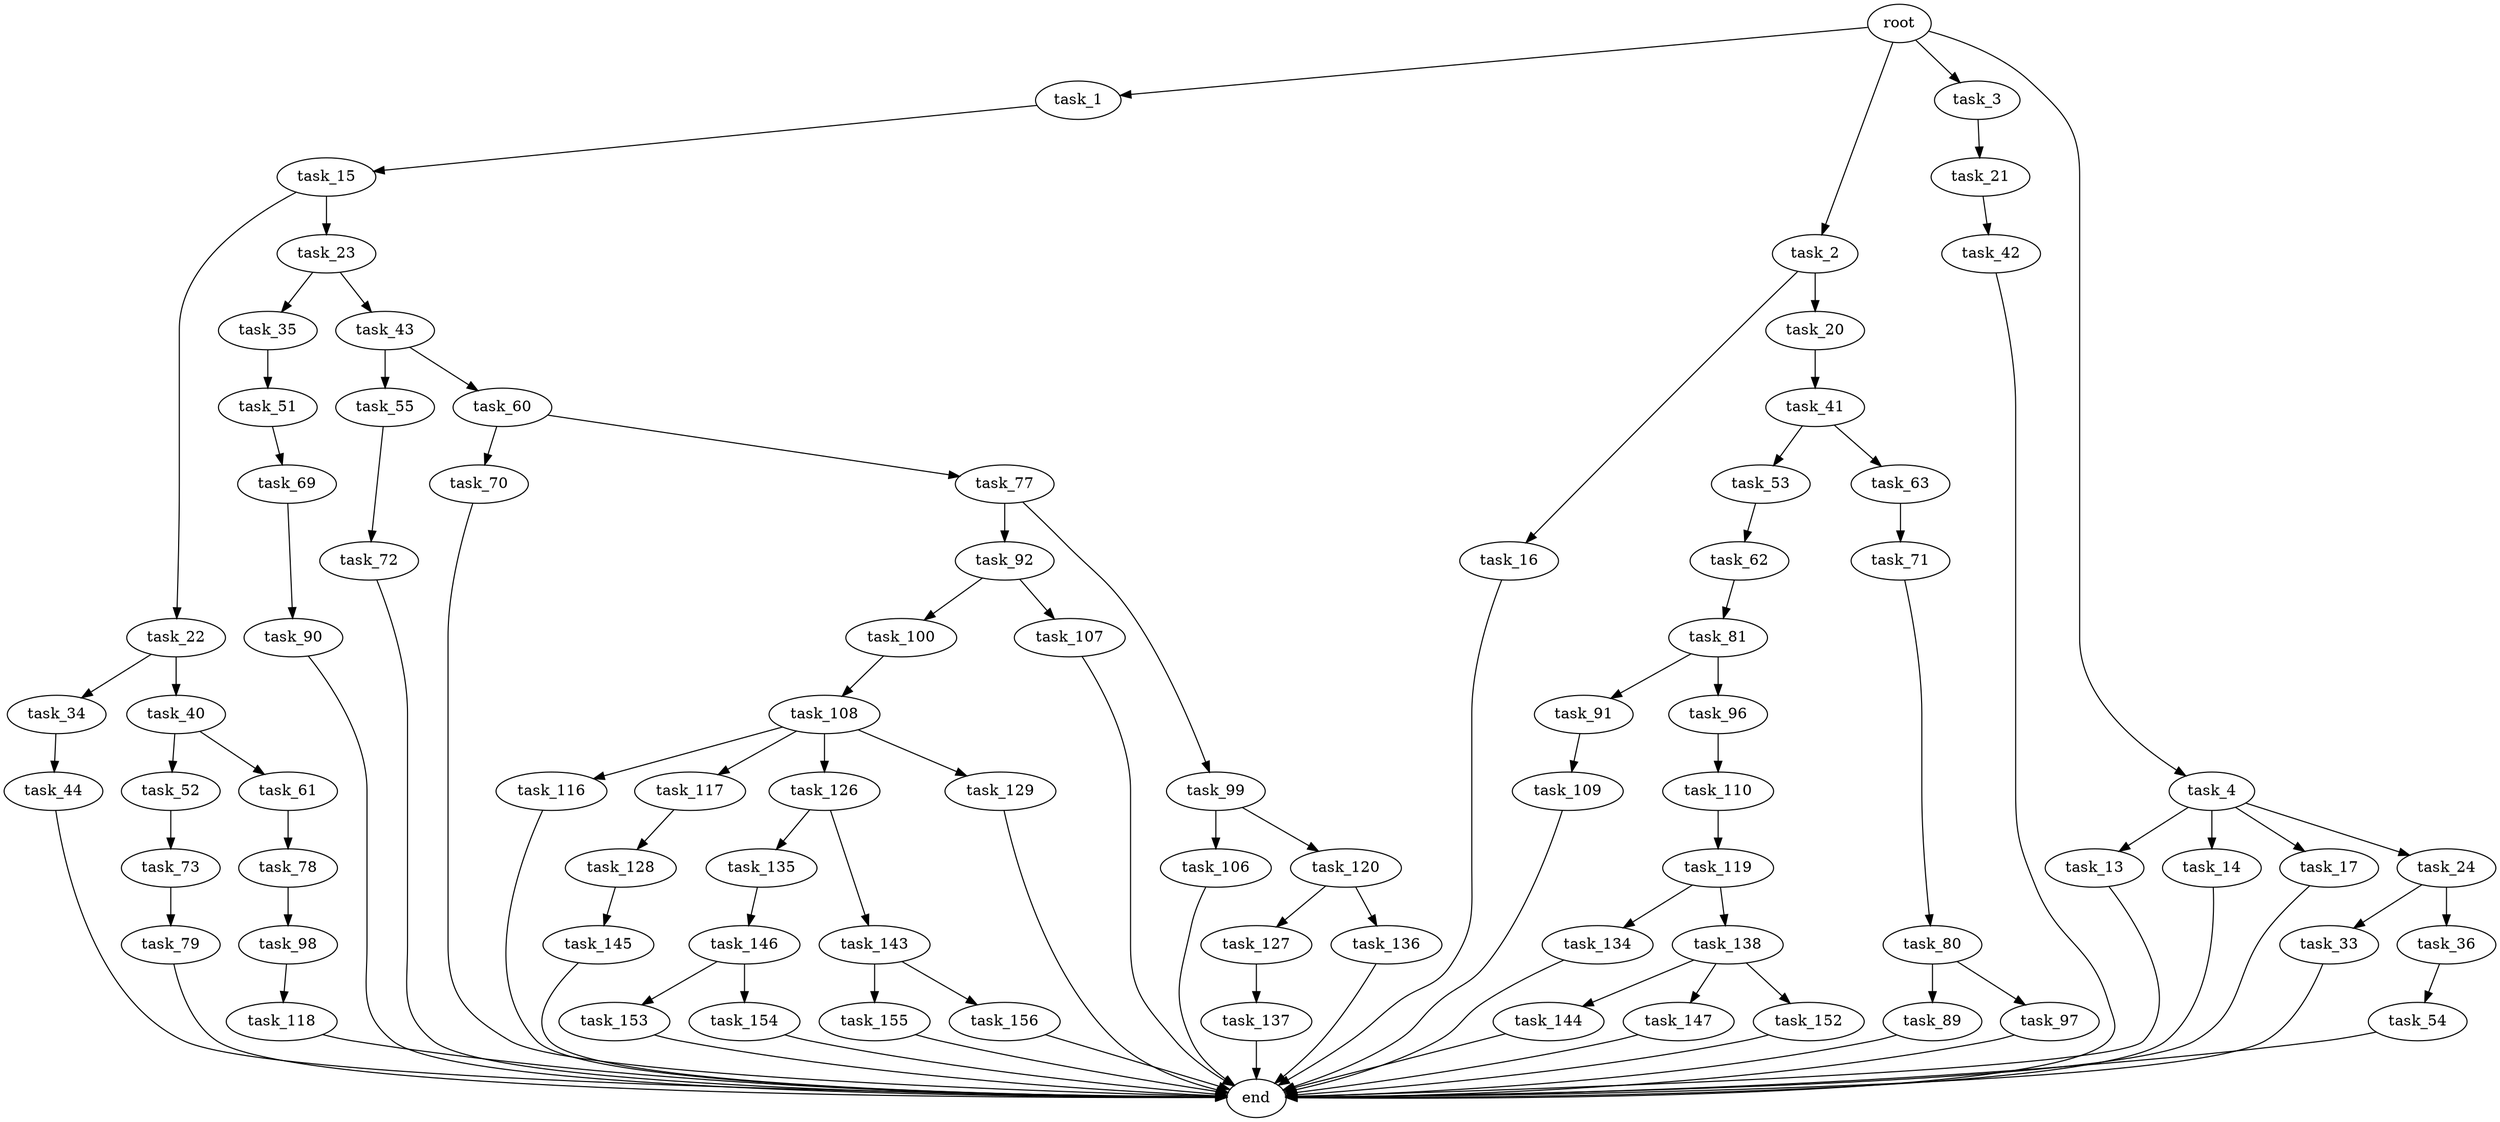 digraph G {
  root [size="0.000000"];
  task_1 [size="236838143100.000000"];
  task_2 [size="707531337708.000000"];
  task_3 [size="549755813888.000000"];
  task_4 [size="5141400197.000000"];
  task_15 [size="68719476736.000000"];
  task_16 [size="3098135967.000000"];
  task_20 [size="316007299110.000000"];
  task_21 [size="16613082607.000000"];
  task_13 [size="231928233984.000000"];
  task_14 [size="1073741824000.000000"];
  task_17 [size="549755813888.000000"];
  task_24 [size="2122666403.000000"];
  end [size="0.000000"];
  task_22 [size="5698415384.000000"];
  task_23 [size="51782210615.000000"];
  task_41 [size="247933807868.000000"];
  task_42 [size="1468265826.000000"];
  task_34 [size="549755813888.000000"];
  task_40 [size="782757789696.000000"];
  task_35 [size="578076308.000000"];
  task_43 [size="608284985.000000"];
  task_33 [size="15406049264.000000"];
  task_36 [size="31441393153.000000"];
  task_44 [size="370364616141.000000"];
  task_51 [size="368293445632.000000"];
  task_54 [size="3956303447.000000"];
  task_52 [size="358506802265.000000"];
  task_61 [size="782757789696.000000"];
  task_53 [size="46094754240.000000"];
  task_63 [size="3528917434.000000"];
  task_55 [size="109744545527.000000"];
  task_60 [size="8589934592.000000"];
  task_69 [size="145499381595.000000"];
  task_73 [size="161211166882.000000"];
  task_62 [size="1073741824000.000000"];
  task_72 [size="6113871810.000000"];
  task_70 [size="27332115108.000000"];
  task_77 [size="39953655706.000000"];
  task_78 [size="8220757045.000000"];
  task_81 [size="549755813888.000000"];
  task_71 [size="134217728000.000000"];
  task_90 [size="8023991722.000000"];
  task_80 [size="20504970784.000000"];
  task_79 [size="68719476736.000000"];
  task_92 [size="275394330771.000000"];
  task_99 [size="17137420687.000000"];
  task_98 [size="438201025912.000000"];
  task_89 [size="16960542281.000000"];
  task_97 [size="368293445632.000000"];
  task_91 [size="4057272822.000000"];
  task_96 [size="206383571305.000000"];
  task_109 [size="1073741824000.000000"];
  task_100 [size="14408963202.000000"];
  task_107 [size="134217728000.000000"];
  task_110 [size="140467298607.000000"];
  task_118 [size="1011954980416.000000"];
  task_106 [size="607442003089.000000"];
  task_120 [size="21968326342.000000"];
  task_108 [size="275288617824.000000"];
  task_116 [size="152785058679.000000"];
  task_117 [size="7331403373.000000"];
  task_126 [size="2914896988.000000"];
  task_129 [size="1901663712.000000"];
  task_119 [size="583194032980.000000"];
  task_128 [size="476472426352.000000"];
  task_134 [size="163376622656.000000"];
  task_138 [size="850901309869.000000"];
  task_127 [size="32610271507.000000"];
  task_136 [size="284635346441.000000"];
  task_135 [size="97926775938.000000"];
  task_143 [size="3182271888.000000"];
  task_137 [size="1073741824000.000000"];
  task_145 [size="8589934592.000000"];
  task_146 [size="782757789696.000000"];
  task_144 [size="50066477543.000000"];
  task_147 [size="469825448406.000000"];
  task_152 [size="28991029248.000000"];
  task_155 [size="227263648716.000000"];
  task_156 [size="476751878443.000000"];
  task_153 [size="11911481214.000000"];
  task_154 [size="245640462444.000000"];

  root -> task_1 [size="1.000000"];
  root -> task_2 [size="1.000000"];
  root -> task_3 [size="1.000000"];
  root -> task_4 [size="1.000000"];
  task_1 -> task_15 [size="536870912.000000"];
  task_2 -> task_16 [size="536870912.000000"];
  task_2 -> task_20 [size="536870912.000000"];
  task_3 -> task_21 [size="536870912.000000"];
  task_4 -> task_13 [size="411041792.000000"];
  task_4 -> task_14 [size="411041792.000000"];
  task_4 -> task_17 [size="411041792.000000"];
  task_4 -> task_24 [size="411041792.000000"];
  task_15 -> task_22 [size="134217728.000000"];
  task_15 -> task_23 [size="134217728.000000"];
  task_16 -> end [size="1.000000"];
  task_20 -> task_41 [size="209715200.000000"];
  task_21 -> task_42 [size="33554432.000000"];
  task_13 -> end [size="1.000000"];
  task_14 -> end [size="1.000000"];
  task_17 -> end [size="1.000000"];
  task_24 -> task_33 [size="75497472.000000"];
  task_24 -> task_36 [size="75497472.000000"];
  task_22 -> task_34 [size="134217728.000000"];
  task_22 -> task_40 [size="134217728.000000"];
  task_23 -> task_35 [size="209715200.000000"];
  task_23 -> task_43 [size="209715200.000000"];
  task_41 -> task_53 [size="209715200.000000"];
  task_41 -> task_63 [size="209715200.000000"];
  task_42 -> end [size="1.000000"];
  task_34 -> task_44 [size="536870912.000000"];
  task_40 -> task_52 [size="679477248.000000"];
  task_40 -> task_61 [size="679477248.000000"];
  task_35 -> task_51 [size="33554432.000000"];
  task_43 -> task_55 [size="33554432.000000"];
  task_43 -> task_60 [size="33554432.000000"];
  task_33 -> end [size="1.000000"];
  task_36 -> task_54 [size="679477248.000000"];
  task_44 -> end [size="1.000000"];
  task_51 -> task_69 [size="411041792.000000"];
  task_54 -> end [size="1.000000"];
  task_52 -> task_73 [size="411041792.000000"];
  task_61 -> task_78 [size="679477248.000000"];
  task_53 -> task_62 [size="134217728.000000"];
  task_63 -> task_71 [size="209715200.000000"];
  task_55 -> task_72 [size="75497472.000000"];
  task_60 -> task_70 [size="33554432.000000"];
  task_60 -> task_77 [size="33554432.000000"];
  task_69 -> task_90 [size="679477248.000000"];
  task_73 -> task_79 [size="301989888.000000"];
  task_62 -> task_81 [size="838860800.000000"];
  task_72 -> end [size="1.000000"];
  task_70 -> end [size="1.000000"];
  task_77 -> task_92 [size="838860800.000000"];
  task_77 -> task_99 [size="838860800.000000"];
  task_78 -> task_98 [size="209715200.000000"];
  task_81 -> task_91 [size="536870912.000000"];
  task_81 -> task_96 [size="536870912.000000"];
  task_71 -> task_80 [size="209715200.000000"];
  task_90 -> end [size="1.000000"];
  task_80 -> task_89 [size="536870912.000000"];
  task_80 -> task_97 [size="536870912.000000"];
  task_79 -> end [size="1.000000"];
  task_92 -> task_100 [size="209715200.000000"];
  task_92 -> task_107 [size="209715200.000000"];
  task_99 -> task_106 [size="75497472.000000"];
  task_99 -> task_120 [size="75497472.000000"];
  task_98 -> task_118 [size="536870912.000000"];
  task_89 -> end [size="1.000000"];
  task_97 -> end [size="1.000000"];
  task_91 -> task_109 [size="134217728.000000"];
  task_96 -> task_110 [size="411041792.000000"];
  task_109 -> end [size="1.000000"];
  task_100 -> task_108 [size="411041792.000000"];
  task_107 -> end [size="1.000000"];
  task_110 -> task_119 [size="209715200.000000"];
  task_118 -> end [size="1.000000"];
  task_106 -> end [size="1.000000"];
  task_120 -> task_127 [size="411041792.000000"];
  task_120 -> task_136 [size="411041792.000000"];
  task_108 -> task_116 [size="301989888.000000"];
  task_108 -> task_117 [size="301989888.000000"];
  task_108 -> task_126 [size="301989888.000000"];
  task_108 -> task_129 [size="301989888.000000"];
  task_116 -> end [size="1.000000"];
  task_117 -> task_128 [size="33554432.000000"];
  task_126 -> task_135 [size="75497472.000000"];
  task_126 -> task_143 [size="75497472.000000"];
  task_129 -> end [size="1.000000"];
  task_119 -> task_134 [size="536870912.000000"];
  task_119 -> task_138 [size="536870912.000000"];
  task_128 -> task_145 [size="536870912.000000"];
  task_134 -> end [size="1.000000"];
  task_138 -> task_144 [size="679477248.000000"];
  task_138 -> task_147 [size="679477248.000000"];
  task_138 -> task_152 [size="679477248.000000"];
  task_127 -> task_137 [size="33554432.000000"];
  task_136 -> end [size="1.000000"];
  task_135 -> task_146 [size="209715200.000000"];
  task_143 -> task_155 [size="134217728.000000"];
  task_143 -> task_156 [size="134217728.000000"];
  task_137 -> end [size="1.000000"];
  task_145 -> end [size="1.000000"];
  task_146 -> task_153 [size="679477248.000000"];
  task_146 -> task_154 [size="679477248.000000"];
  task_144 -> end [size="1.000000"];
  task_147 -> end [size="1.000000"];
  task_152 -> end [size="1.000000"];
  task_155 -> end [size="1.000000"];
  task_156 -> end [size="1.000000"];
  task_153 -> end [size="1.000000"];
  task_154 -> end [size="1.000000"];
}
